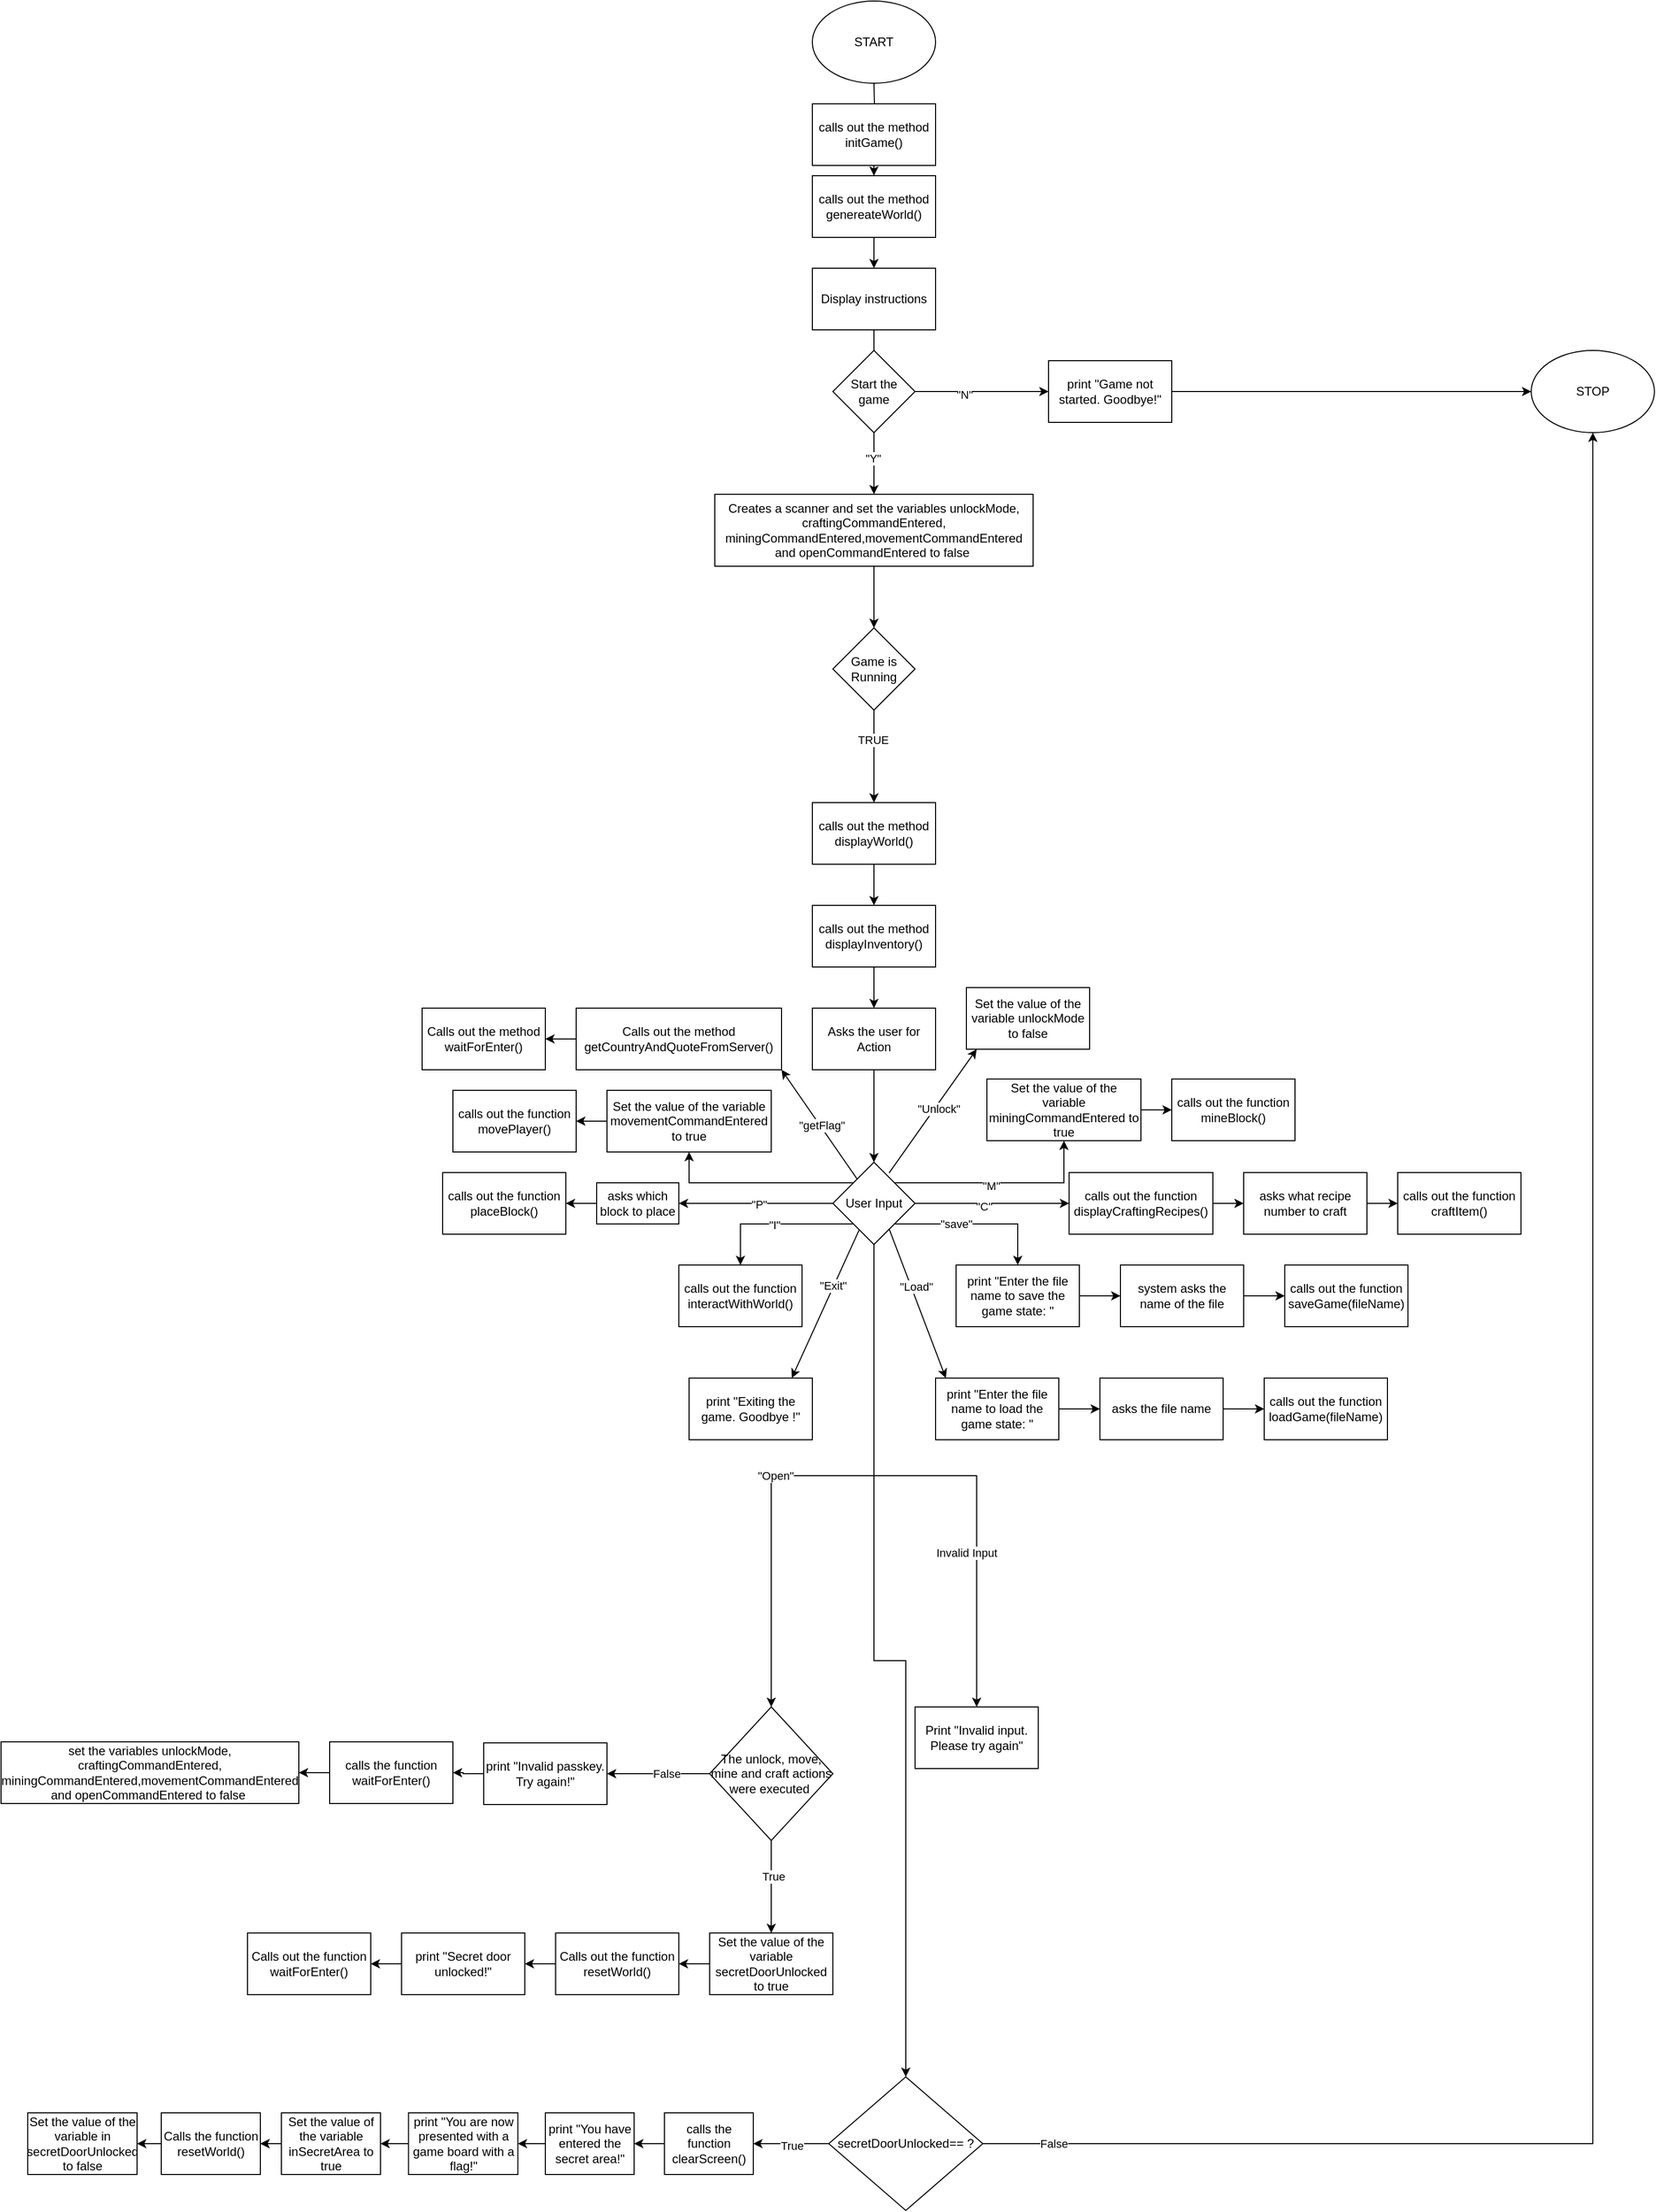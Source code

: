 <mxfile version="22.0.2" type="gitlab">
  <diagram id="C5RBs43oDa-KdzZeNtuy" name="Page-1">
    <mxGraphModel dx="1430" dy="1544" grid="1" gridSize="10" guides="1" tooltips="1" connect="1" arrows="1" fold="1" page="1" pageScale="1" pageWidth="827" pageHeight="1169" math="0" shadow="0">
      <root>
        <mxCell id="WIyWlLk6GJQsqaUBKTNV-0" />
        <mxCell id="WIyWlLk6GJQsqaUBKTNV-1" parent="WIyWlLk6GJQsqaUBKTNV-0" />
        <mxCell id="Wuy8wM-VRO0WmEnMt7Np-2" value="" style="edgeStyle=orthogonalEdgeStyle;rounded=0;orthogonalLoop=1;jettySize=auto;html=1;" edge="1" parent="WIyWlLk6GJQsqaUBKTNV-1" target="Wuy8wM-VRO0WmEnMt7Np-1">
          <mxGeometry relative="1" as="geometry">
            <mxPoint x="894.0" y="90" as="sourcePoint" />
          </mxGeometry>
        </mxCell>
        <mxCell id="Wuy8wM-VRO0WmEnMt7Np-0" value="START" style="ellipse;whiteSpace=wrap;html=1;" vertex="1" parent="WIyWlLk6GJQsqaUBKTNV-1">
          <mxGeometry x="834" y="10" width="120" height="80" as="geometry" />
        </mxCell>
        <mxCell id="Wuy8wM-VRO0WmEnMt7Np-4" value="" style="edgeStyle=orthogonalEdgeStyle;rounded=0;orthogonalLoop=1;jettySize=auto;html=1;" edge="1" parent="WIyWlLk6GJQsqaUBKTNV-1" source="Wuy8wM-VRO0WmEnMt7Np-1" target="Wuy8wM-VRO0WmEnMt7Np-3">
          <mxGeometry relative="1" as="geometry" />
        </mxCell>
        <mxCell id="Wuy8wM-VRO0WmEnMt7Np-1" value="calls out the method initGame()" style="whiteSpace=wrap;html=1;" vertex="1" parent="WIyWlLk6GJQsqaUBKTNV-1">
          <mxGeometry x="834" y="110" width="120" height="60" as="geometry" />
        </mxCell>
        <mxCell id="Wuy8wM-VRO0WmEnMt7Np-6" value="" style="edgeStyle=orthogonalEdgeStyle;rounded=0;orthogonalLoop=1;jettySize=auto;html=1;" edge="1" parent="WIyWlLk6GJQsqaUBKTNV-1" source="Wuy8wM-VRO0WmEnMt7Np-3" target="Wuy8wM-VRO0WmEnMt7Np-5">
          <mxGeometry relative="1" as="geometry" />
        </mxCell>
        <mxCell id="Wuy8wM-VRO0WmEnMt7Np-3" value="calls out the method genereateWorld()" style="whiteSpace=wrap;html=1;" vertex="1" parent="WIyWlLk6GJQsqaUBKTNV-1">
          <mxGeometry x="834" y="180" width="120" height="60" as="geometry" />
        </mxCell>
        <mxCell id="Wuy8wM-VRO0WmEnMt7Np-62" value="" style="edgeStyle=orthogonalEdgeStyle;rounded=0;orthogonalLoop=1;jettySize=auto;html=1;" edge="1" parent="WIyWlLk6GJQsqaUBKTNV-1" source="Wuy8wM-VRO0WmEnMt7Np-5">
          <mxGeometry relative="1" as="geometry">
            <mxPoint x="894.0" y="400" as="targetPoint" />
          </mxGeometry>
        </mxCell>
        <mxCell id="Wuy8wM-VRO0WmEnMt7Np-5" value="Display instructions" style="whiteSpace=wrap;html=1;" vertex="1" parent="WIyWlLk6GJQsqaUBKTNV-1">
          <mxGeometry x="834" y="270" width="120" height="60" as="geometry" />
        </mxCell>
        <mxCell id="Wuy8wM-VRO0WmEnMt7Np-10" value="" style="edgeStyle=orthogonalEdgeStyle;rounded=0;orthogonalLoop=1;jettySize=auto;html=1;" edge="1" parent="WIyWlLk6GJQsqaUBKTNV-1" source="Wuy8wM-VRO0WmEnMt7Np-7" target="Wuy8wM-VRO0WmEnMt7Np-9">
          <mxGeometry relative="1" as="geometry" />
        </mxCell>
        <mxCell id="Wuy8wM-VRO0WmEnMt7Np-11" value="TRUE" style="edgeLabel;html=1;align=center;verticalAlign=middle;resizable=0;points=[];" vertex="1" connectable="0" parent="Wuy8wM-VRO0WmEnMt7Np-10">
          <mxGeometry x="-0.356" y="-1" relative="1" as="geometry">
            <mxPoint as="offset" />
          </mxGeometry>
        </mxCell>
        <mxCell id="Wuy8wM-VRO0WmEnMt7Np-7" value="Game is Running" style="rhombus;whiteSpace=wrap;html=1;" vertex="1" parent="WIyWlLk6GJQsqaUBKTNV-1">
          <mxGeometry x="854" y="620" width="80" height="80" as="geometry" />
        </mxCell>
        <mxCell id="Wuy8wM-VRO0WmEnMt7Np-13" value="" style="edgeStyle=orthogonalEdgeStyle;rounded=0;orthogonalLoop=1;jettySize=auto;html=1;" edge="1" parent="WIyWlLk6GJQsqaUBKTNV-1" source="Wuy8wM-VRO0WmEnMt7Np-9" target="Wuy8wM-VRO0WmEnMt7Np-12">
          <mxGeometry relative="1" as="geometry" />
        </mxCell>
        <mxCell id="Wuy8wM-VRO0WmEnMt7Np-9" value="calls out the method displayWorld()" style="whiteSpace=wrap;html=1;" vertex="1" parent="WIyWlLk6GJQsqaUBKTNV-1">
          <mxGeometry x="834" y="790" width="120" height="60" as="geometry" />
        </mxCell>
        <mxCell id="Wuy8wM-VRO0WmEnMt7Np-15" value="" style="edgeStyle=orthogonalEdgeStyle;rounded=0;orthogonalLoop=1;jettySize=auto;html=1;" edge="1" parent="WIyWlLk6GJQsqaUBKTNV-1" source="Wuy8wM-VRO0WmEnMt7Np-12" target="Wuy8wM-VRO0WmEnMt7Np-14">
          <mxGeometry relative="1" as="geometry" />
        </mxCell>
        <mxCell id="Wuy8wM-VRO0WmEnMt7Np-12" value="calls out the method displayInventory()" style="whiteSpace=wrap;html=1;" vertex="1" parent="WIyWlLk6GJQsqaUBKTNV-1">
          <mxGeometry x="834" y="890" width="120" height="60" as="geometry" />
        </mxCell>
        <mxCell id="Wuy8wM-VRO0WmEnMt7Np-17" value="" style="edgeStyle=orthogonalEdgeStyle;rounded=0;orthogonalLoop=1;jettySize=auto;html=1;" edge="1" parent="WIyWlLk6GJQsqaUBKTNV-1" source="Wuy8wM-VRO0WmEnMt7Np-14" target="Wuy8wM-VRO0WmEnMt7Np-16">
          <mxGeometry relative="1" as="geometry" />
        </mxCell>
        <mxCell id="Wuy8wM-VRO0WmEnMt7Np-14" value="Asks the user for Action" style="whiteSpace=wrap;html=1;" vertex="1" parent="WIyWlLk6GJQsqaUBKTNV-1">
          <mxGeometry x="834" y="990" width="120" height="60" as="geometry" />
        </mxCell>
        <mxCell id="Wuy8wM-VRO0WmEnMt7Np-22" style="edgeStyle=orthogonalEdgeStyle;rounded=0;orthogonalLoop=1;jettySize=auto;html=1;exitX=1;exitY=0;exitDx=0;exitDy=0;" edge="1" parent="WIyWlLk6GJQsqaUBKTNV-1" source="Wuy8wM-VRO0WmEnMt7Np-16" target="Wuy8wM-VRO0WmEnMt7Np-23">
          <mxGeometry relative="1" as="geometry">
            <mxPoint x="1034" y="1110.0" as="targetPoint" />
          </mxGeometry>
        </mxCell>
        <mxCell id="Wuy8wM-VRO0WmEnMt7Np-24" value="&quot;M&quot;" style="edgeLabel;html=1;align=center;verticalAlign=middle;resizable=0;points=[];" vertex="1" connectable="0" parent="Wuy8wM-VRO0WmEnMt7Np-22">
          <mxGeometry x="-0.086" y="-3" relative="1" as="geometry">
            <mxPoint as="offset" />
          </mxGeometry>
        </mxCell>
        <mxCell id="Wuy8wM-VRO0WmEnMt7Np-25" style="edgeStyle=orthogonalEdgeStyle;rounded=0;orthogonalLoop=1;jettySize=auto;html=1;" edge="1" parent="WIyWlLk6GJQsqaUBKTNV-1" source="Wuy8wM-VRO0WmEnMt7Np-16" target="Wuy8wM-VRO0WmEnMt7Np-26">
          <mxGeometry relative="1" as="geometry">
            <mxPoint x="664" y="1180.0" as="targetPoint" />
          </mxGeometry>
        </mxCell>
        <mxCell id="Wuy8wM-VRO0WmEnMt7Np-27" value="&quot;P&quot;" style="edgeLabel;html=1;align=center;verticalAlign=middle;resizable=0;points=[];" vertex="1" connectable="0" parent="Wuy8wM-VRO0WmEnMt7Np-25">
          <mxGeometry x="-0.039" y="1" relative="1" as="geometry">
            <mxPoint as="offset" />
          </mxGeometry>
        </mxCell>
        <mxCell id="Wuy8wM-VRO0WmEnMt7Np-28" style="edgeStyle=orthogonalEdgeStyle;rounded=0;orthogonalLoop=1;jettySize=auto;html=1;" edge="1" parent="WIyWlLk6GJQsqaUBKTNV-1" source="Wuy8wM-VRO0WmEnMt7Np-16" target="Wuy8wM-VRO0WmEnMt7Np-29">
          <mxGeometry relative="1" as="geometry">
            <mxPoint x="1104" y="1180" as="targetPoint" />
          </mxGeometry>
        </mxCell>
        <mxCell id="Wuy8wM-VRO0WmEnMt7Np-30" value="&quot;C&quot;" style="edgeLabel;html=1;align=center;verticalAlign=middle;resizable=0;points=[];" vertex="1" connectable="0" parent="Wuy8wM-VRO0WmEnMt7Np-28">
          <mxGeometry x="-0.105" y="-3" relative="1" as="geometry">
            <mxPoint as="offset" />
          </mxGeometry>
        </mxCell>
        <mxCell id="Wuy8wM-VRO0WmEnMt7Np-37" style="edgeStyle=orthogonalEdgeStyle;rounded=0;orthogonalLoop=1;jettySize=auto;html=1;exitX=0;exitY=1;exitDx=0;exitDy=0;" edge="1" parent="WIyWlLk6GJQsqaUBKTNV-1" source="Wuy8wM-VRO0WmEnMt7Np-16" target="Wuy8wM-VRO0WmEnMt7Np-38">
          <mxGeometry relative="1" as="geometry">
            <mxPoint x="764.0" y="1240.0" as="targetPoint" />
          </mxGeometry>
        </mxCell>
        <mxCell id="Wuy8wM-VRO0WmEnMt7Np-39" value="&quot;I&quot;" style="edgeLabel;html=1;align=center;verticalAlign=middle;resizable=0;points=[];" vertex="1" connectable="0" parent="Wuy8wM-VRO0WmEnMt7Np-37">
          <mxGeometry x="0.032" y="1" relative="1" as="geometry">
            <mxPoint as="offset" />
          </mxGeometry>
        </mxCell>
        <mxCell id="Wuy8wM-VRO0WmEnMt7Np-40" style="edgeStyle=orthogonalEdgeStyle;rounded=0;orthogonalLoop=1;jettySize=auto;html=1;exitX=1;exitY=1;exitDx=0;exitDy=0;" edge="1" parent="WIyWlLk6GJQsqaUBKTNV-1" source="Wuy8wM-VRO0WmEnMt7Np-16" target="Wuy8wM-VRO0WmEnMt7Np-41">
          <mxGeometry relative="1" as="geometry">
            <mxPoint x="1014.0" y="1250.0" as="targetPoint" />
          </mxGeometry>
        </mxCell>
        <mxCell id="Wuy8wM-VRO0WmEnMt7Np-42" value="&quot;save&quot;" style="edgeLabel;html=1;align=center;verticalAlign=middle;resizable=0;points=[];" vertex="1" connectable="0" parent="Wuy8wM-VRO0WmEnMt7Np-40">
          <mxGeometry x="-0.249" relative="1" as="geometry">
            <mxPoint as="offset" />
          </mxGeometry>
        </mxCell>
        <mxCell id="Wuy8wM-VRO0WmEnMt7Np-80" style="edgeStyle=orthogonalEdgeStyle;rounded=0;orthogonalLoop=1;jettySize=auto;html=1;exitX=0;exitY=0;exitDx=0;exitDy=0;entryX=0.5;entryY=1;entryDx=0;entryDy=0;" edge="1" parent="WIyWlLk6GJQsqaUBKTNV-1" source="Wuy8wM-VRO0WmEnMt7Np-16" target="Wuy8wM-VRO0WmEnMt7Np-21">
          <mxGeometry relative="1" as="geometry" />
        </mxCell>
        <mxCell id="Wuy8wM-VRO0WmEnMt7Np-82" value="" style="edgeStyle=orthogonalEdgeStyle;rounded=0;orthogonalLoop=1;jettySize=auto;html=1;" edge="1" parent="WIyWlLk6GJQsqaUBKTNV-1" source="Wuy8wM-VRO0WmEnMt7Np-16" target="Wuy8wM-VRO0WmEnMt7Np-81">
          <mxGeometry relative="1" as="geometry" />
        </mxCell>
        <mxCell id="Wuy8wM-VRO0WmEnMt7Np-83" value="&quot;Open&quot;" style="edgeLabel;html=1;align=center;verticalAlign=middle;resizable=0;points=[];" vertex="1" connectable="0" parent="Wuy8wM-VRO0WmEnMt7Np-82">
          <mxGeometry x="0.167" relative="1" as="geometry">
            <mxPoint as="offset" />
          </mxGeometry>
        </mxCell>
        <mxCell id="Wuy8wM-VRO0WmEnMt7Np-108" style="edgeStyle=orthogonalEdgeStyle;rounded=0;orthogonalLoop=1;jettySize=auto;html=1;entryX=0.5;entryY=0;entryDx=0;entryDy=0;" edge="1" parent="WIyWlLk6GJQsqaUBKTNV-1" source="Wuy8wM-VRO0WmEnMt7Np-16" target="Wuy8wM-VRO0WmEnMt7Np-106">
          <mxGeometry relative="1" as="geometry">
            <mxPoint x="934" y="1670" as="targetPoint" />
          </mxGeometry>
        </mxCell>
        <mxCell id="Wuy8wM-VRO0WmEnMt7Np-109" value="Invalid Input" style="edgeLabel;html=1;align=center;verticalAlign=middle;resizable=0;points=[];" vertex="1" connectable="0" parent="Wuy8wM-VRO0WmEnMt7Np-108">
          <mxGeometry x="0.014" relative="1" as="geometry">
            <mxPoint x="36" y="75" as="offset" />
          </mxGeometry>
        </mxCell>
        <mxCell id="Wuy8wM-VRO0WmEnMt7Np-111" style="edgeStyle=orthogonalEdgeStyle;rounded=0;orthogonalLoop=1;jettySize=auto;html=1;" edge="1" parent="WIyWlLk6GJQsqaUBKTNV-1" source="Wuy8wM-VRO0WmEnMt7Np-16" target="Wuy8wM-VRO0WmEnMt7Np-112">
          <mxGeometry relative="1" as="geometry">
            <mxPoint x="894.0" y="2041.429" as="targetPoint" />
          </mxGeometry>
        </mxCell>
        <mxCell id="Wuy8wM-VRO0WmEnMt7Np-16" value="User Input" style="rhombus;whiteSpace=wrap;html=1;" vertex="1" parent="WIyWlLk6GJQsqaUBKTNV-1">
          <mxGeometry x="854" y="1140" width="80" height="80" as="geometry" />
        </mxCell>
        <mxCell id="Wuy8wM-VRO0WmEnMt7Np-85" value="" style="edgeStyle=orthogonalEdgeStyle;rounded=0;orthogonalLoop=1;jettySize=auto;html=1;" edge="1" parent="WIyWlLk6GJQsqaUBKTNV-1" source="Wuy8wM-VRO0WmEnMt7Np-21" target="Wuy8wM-VRO0WmEnMt7Np-84">
          <mxGeometry relative="1" as="geometry" />
        </mxCell>
        <mxCell id="Wuy8wM-VRO0WmEnMt7Np-21" value="Set the value of the variable movementCommandEntered to true" style="rounded=0;whiteSpace=wrap;html=1;" vertex="1" parent="WIyWlLk6GJQsqaUBKTNV-1">
          <mxGeometry x="634" y="1070" width="160" height="60" as="geometry" />
        </mxCell>
        <mxCell id="Wuy8wM-VRO0WmEnMt7Np-87" value="" style="edgeStyle=orthogonalEdgeStyle;rounded=0;orthogonalLoop=1;jettySize=auto;html=1;" edge="1" parent="WIyWlLk6GJQsqaUBKTNV-1" source="Wuy8wM-VRO0WmEnMt7Np-23" target="Wuy8wM-VRO0WmEnMt7Np-86">
          <mxGeometry relative="1" as="geometry" />
        </mxCell>
        <mxCell id="Wuy8wM-VRO0WmEnMt7Np-23" value="Set the value of the variable miningCommandEntered to true" style="rounded=0;whiteSpace=wrap;html=1;" vertex="1" parent="WIyWlLk6GJQsqaUBKTNV-1">
          <mxGeometry x="1004" y="1059" width="150" height="60" as="geometry" />
        </mxCell>
        <mxCell id="Wuy8wM-VRO0WmEnMt7Np-32" value="" style="edgeStyle=orthogonalEdgeStyle;rounded=0;orthogonalLoop=1;jettySize=auto;html=1;" edge="1" parent="WIyWlLk6GJQsqaUBKTNV-1" source="Wuy8wM-VRO0WmEnMt7Np-26" target="Wuy8wM-VRO0WmEnMt7Np-31">
          <mxGeometry relative="1" as="geometry" />
        </mxCell>
        <mxCell id="Wuy8wM-VRO0WmEnMt7Np-26" value="asks which block to place" style="rounded=0;whiteSpace=wrap;html=1;" vertex="1" parent="WIyWlLk6GJQsqaUBKTNV-1">
          <mxGeometry x="624" y="1160" width="80" height="40" as="geometry" />
        </mxCell>
        <mxCell id="Wuy8wM-VRO0WmEnMt7Np-34" value="" style="edgeStyle=orthogonalEdgeStyle;rounded=0;orthogonalLoop=1;jettySize=auto;html=1;" edge="1" parent="WIyWlLk6GJQsqaUBKTNV-1" source="Wuy8wM-VRO0WmEnMt7Np-29" target="Wuy8wM-VRO0WmEnMt7Np-33">
          <mxGeometry relative="1" as="geometry" />
        </mxCell>
        <mxCell id="Wuy8wM-VRO0WmEnMt7Np-29" value="calls out the function displayCraftingRecipes()" style="rounded=0;whiteSpace=wrap;html=1;" vertex="1" parent="WIyWlLk6GJQsqaUBKTNV-1">
          <mxGeometry x="1084" y="1150" width="140" height="60" as="geometry" />
        </mxCell>
        <mxCell id="Wuy8wM-VRO0WmEnMt7Np-31" value="calls out the function placeBlock()" style="rounded=0;whiteSpace=wrap;html=1;" vertex="1" parent="WIyWlLk6GJQsqaUBKTNV-1">
          <mxGeometry x="474" y="1150.0" width="120" height="60" as="geometry" />
        </mxCell>
        <mxCell id="Wuy8wM-VRO0WmEnMt7Np-36" value="" style="edgeStyle=orthogonalEdgeStyle;rounded=0;orthogonalLoop=1;jettySize=auto;html=1;" edge="1" parent="WIyWlLk6GJQsqaUBKTNV-1" source="Wuy8wM-VRO0WmEnMt7Np-33" target="Wuy8wM-VRO0WmEnMt7Np-35">
          <mxGeometry relative="1" as="geometry" />
        </mxCell>
        <mxCell id="Wuy8wM-VRO0WmEnMt7Np-33" value="asks what recipe number to craft" style="rounded=0;whiteSpace=wrap;html=1;" vertex="1" parent="WIyWlLk6GJQsqaUBKTNV-1">
          <mxGeometry x="1254" y="1150" width="120" height="60" as="geometry" />
        </mxCell>
        <mxCell id="Wuy8wM-VRO0WmEnMt7Np-35" value="calls out the function craftItem()" style="whiteSpace=wrap;html=1;rounded=0;" vertex="1" parent="WIyWlLk6GJQsqaUBKTNV-1">
          <mxGeometry x="1404" y="1150" width="120" height="60" as="geometry" />
        </mxCell>
        <mxCell id="Wuy8wM-VRO0WmEnMt7Np-38" value="calls out the function interactWithWorld()" style="rounded=0;whiteSpace=wrap;html=1;" vertex="1" parent="WIyWlLk6GJQsqaUBKTNV-1">
          <mxGeometry x="704.0" y="1240.0" width="120" height="60" as="geometry" />
        </mxCell>
        <mxCell id="Wuy8wM-VRO0WmEnMt7Np-44" value="" style="edgeStyle=orthogonalEdgeStyle;rounded=0;orthogonalLoop=1;jettySize=auto;html=1;" edge="1" parent="WIyWlLk6GJQsqaUBKTNV-1" source="Wuy8wM-VRO0WmEnMt7Np-41" target="Wuy8wM-VRO0WmEnMt7Np-43">
          <mxGeometry relative="1" as="geometry" />
        </mxCell>
        <mxCell id="Wuy8wM-VRO0WmEnMt7Np-41" value="print &quot;Enter the file name to save the game state: &lt;span style=&quot;background-color: initial;&quot;&gt;&quot;&lt;/span&gt;" style="rounded=0;whiteSpace=wrap;html=1;" vertex="1" parent="WIyWlLk6GJQsqaUBKTNV-1">
          <mxGeometry x="974.0" y="1240.0" width="120" height="60" as="geometry" />
        </mxCell>
        <mxCell id="Wuy8wM-VRO0WmEnMt7Np-46" value="" style="edgeStyle=orthogonalEdgeStyle;rounded=0;orthogonalLoop=1;jettySize=auto;html=1;" edge="1" parent="WIyWlLk6GJQsqaUBKTNV-1" source="Wuy8wM-VRO0WmEnMt7Np-43" target="Wuy8wM-VRO0WmEnMt7Np-45">
          <mxGeometry relative="1" as="geometry" />
        </mxCell>
        <mxCell id="Wuy8wM-VRO0WmEnMt7Np-43" value="system asks the name of the file" style="whiteSpace=wrap;html=1;rounded=0;" vertex="1" parent="WIyWlLk6GJQsqaUBKTNV-1">
          <mxGeometry x="1134.0" y="1240.0" width="120" height="60" as="geometry" />
        </mxCell>
        <mxCell id="Wuy8wM-VRO0WmEnMt7Np-45" value="calls out the function saveGame(fileName)" style="whiteSpace=wrap;html=1;rounded=0;" vertex="1" parent="WIyWlLk6GJQsqaUBKTNV-1">
          <mxGeometry x="1294.0" y="1240.0" width="120" height="60" as="geometry" />
        </mxCell>
        <mxCell id="Wuy8wM-VRO0WmEnMt7Np-48" value="" style="endArrow=classic;html=1;rounded=0;exitX=0.684;exitY=0.809;exitDx=0;exitDy=0;exitPerimeter=0;" edge="1" parent="WIyWlLk6GJQsqaUBKTNV-1" source="Wuy8wM-VRO0WmEnMt7Np-16">
          <mxGeometry width="50" height="50" relative="1" as="geometry">
            <mxPoint x="884" y="1270" as="sourcePoint" />
            <mxPoint x="964" y="1350" as="targetPoint" />
          </mxGeometry>
        </mxCell>
        <mxCell id="Wuy8wM-VRO0WmEnMt7Np-50" value="&quot;Load&quot;" style="edgeLabel;html=1;align=center;verticalAlign=middle;resizable=0;points=[];" vertex="1" connectable="0" parent="Wuy8wM-VRO0WmEnMt7Np-48">
          <mxGeometry x="-0.111" y="-1" relative="1" as="geometry">
            <mxPoint x="2" y="-9" as="offset" />
          </mxGeometry>
        </mxCell>
        <mxCell id="Wuy8wM-VRO0WmEnMt7Np-55" value="" style="edgeStyle=orthogonalEdgeStyle;rounded=0;orthogonalLoop=1;jettySize=auto;html=1;" edge="1" parent="WIyWlLk6GJQsqaUBKTNV-1" source="Wuy8wM-VRO0WmEnMt7Np-49" target="Wuy8wM-VRO0WmEnMt7Np-54">
          <mxGeometry relative="1" as="geometry" />
        </mxCell>
        <mxCell id="Wuy8wM-VRO0WmEnMt7Np-49" value="print &quot;Enter the file name to load the game state: &quot;" style="rounded=0;whiteSpace=wrap;html=1;" vertex="1" parent="WIyWlLk6GJQsqaUBKTNV-1">
          <mxGeometry x="954" y="1350" width="120" height="60" as="geometry" />
        </mxCell>
        <mxCell id="Wuy8wM-VRO0WmEnMt7Np-51" value="" style="endArrow=classic;html=1;rounded=0;exitX=0.318;exitY=0.827;exitDx=0;exitDy=0;exitPerimeter=0;" edge="1" parent="WIyWlLk6GJQsqaUBKTNV-1" source="Wuy8wM-VRO0WmEnMt7Np-16">
          <mxGeometry width="50" height="50" relative="1" as="geometry">
            <mxPoint x="884" y="1200" as="sourcePoint" />
            <mxPoint x="814" y="1350" as="targetPoint" />
          </mxGeometry>
        </mxCell>
        <mxCell id="Wuy8wM-VRO0WmEnMt7Np-53" value="&quot;Exit&quot;" style="edgeLabel;html=1;align=center;verticalAlign=middle;resizable=0;points=[];" vertex="1" connectable="0" parent="Wuy8wM-VRO0WmEnMt7Np-51">
          <mxGeometry x="0.101" y="2" relative="1" as="geometry">
            <mxPoint x="9" y="-26" as="offset" />
          </mxGeometry>
        </mxCell>
        <mxCell id="Wuy8wM-VRO0WmEnMt7Np-52" value="print &quot;Exiting the game. Goodbye !&quot;" style="rounded=0;whiteSpace=wrap;html=1;" vertex="1" parent="WIyWlLk6GJQsqaUBKTNV-1">
          <mxGeometry x="714" y="1350" width="120" height="60" as="geometry" />
        </mxCell>
        <mxCell id="Wuy8wM-VRO0WmEnMt7Np-57" value="" style="edgeStyle=orthogonalEdgeStyle;rounded=0;orthogonalLoop=1;jettySize=auto;html=1;" edge="1" parent="WIyWlLk6GJQsqaUBKTNV-1" source="Wuy8wM-VRO0WmEnMt7Np-54" target="Wuy8wM-VRO0WmEnMt7Np-56">
          <mxGeometry relative="1" as="geometry" />
        </mxCell>
        <mxCell id="Wuy8wM-VRO0WmEnMt7Np-54" value="asks the file name" style="whiteSpace=wrap;html=1;rounded=0;" vertex="1" parent="WIyWlLk6GJQsqaUBKTNV-1">
          <mxGeometry x="1114" y="1350" width="120" height="60" as="geometry" />
        </mxCell>
        <mxCell id="Wuy8wM-VRO0WmEnMt7Np-56" value="calls out the function loadGame(fileName)" style="whiteSpace=wrap;html=1;rounded=0;" vertex="1" parent="WIyWlLk6GJQsqaUBKTNV-1">
          <mxGeometry x="1274" y="1350" width="120" height="60" as="geometry" />
        </mxCell>
        <mxCell id="Wuy8wM-VRO0WmEnMt7Np-58" value="" style="endArrow=classic;html=1;rounded=0;exitX=0.684;exitY=0.13;exitDx=0;exitDy=0;exitPerimeter=0;" edge="1" parent="WIyWlLk6GJQsqaUBKTNV-1" source="Wuy8wM-VRO0WmEnMt7Np-16">
          <mxGeometry width="50" height="50" relative="1" as="geometry">
            <mxPoint x="924" y="1180" as="sourcePoint" />
            <mxPoint x="994" y="1030" as="targetPoint" />
          </mxGeometry>
        </mxCell>
        <mxCell id="Wuy8wM-VRO0WmEnMt7Np-60" value="&quot;Unlock&quot;" style="edgeLabel;html=1;align=center;verticalAlign=middle;resizable=0;points=[];" vertex="1" connectable="0" parent="Wuy8wM-VRO0WmEnMt7Np-58">
          <mxGeometry x="0.066" y="-3" relative="1" as="geometry">
            <mxPoint as="offset" />
          </mxGeometry>
        </mxCell>
        <mxCell id="Wuy8wM-VRO0WmEnMt7Np-59" value="Set the value of the variable unlockMode to false" style="rounded=0;whiteSpace=wrap;html=1;" vertex="1" parent="WIyWlLk6GJQsqaUBKTNV-1">
          <mxGeometry x="984" y="970" width="120" height="60" as="geometry" />
        </mxCell>
        <mxCell id="Wuy8wM-VRO0WmEnMt7Np-63" style="edgeStyle=orthogonalEdgeStyle;rounded=0;orthogonalLoop=1;jettySize=auto;html=1;" edge="1" parent="WIyWlLk6GJQsqaUBKTNV-1" source="Wuy8wM-VRO0WmEnMt7Np-61" target="Wuy8wM-VRO0WmEnMt7Np-7">
          <mxGeometry relative="1" as="geometry" />
        </mxCell>
        <mxCell id="Wuy8wM-VRO0WmEnMt7Np-61" value="Creates a scanner and set the variables unlockMode, craftingCommandEntered, miningCommandEntered,movementCommandEntered and openCommandEntered to false&amp;nbsp;" style="whiteSpace=wrap;html=1;" vertex="1" parent="WIyWlLk6GJQsqaUBKTNV-1">
          <mxGeometry x="739" y="490" width="310" height="70" as="geometry" />
        </mxCell>
        <mxCell id="Wuy8wM-VRO0WmEnMt7Np-66" style="edgeStyle=orthogonalEdgeStyle;rounded=0;orthogonalLoop=1;jettySize=auto;html=1;entryX=0.5;entryY=0;entryDx=0;entryDy=0;" edge="1" parent="WIyWlLk6GJQsqaUBKTNV-1" source="Wuy8wM-VRO0WmEnMt7Np-65" target="Wuy8wM-VRO0WmEnMt7Np-61">
          <mxGeometry relative="1" as="geometry" />
        </mxCell>
        <mxCell id="Wuy8wM-VRO0WmEnMt7Np-72" value="&quot;Y&quot;" style="edgeLabel;html=1;align=center;verticalAlign=middle;resizable=0;points=[];" vertex="1" connectable="0" parent="Wuy8wM-VRO0WmEnMt7Np-66">
          <mxGeometry x="-0.159" y="-1" relative="1" as="geometry">
            <mxPoint as="offset" />
          </mxGeometry>
        </mxCell>
        <mxCell id="Wuy8wM-VRO0WmEnMt7Np-68" value="" style="edgeStyle=orthogonalEdgeStyle;rounded=0;orthogonalLoop=1;jettySize=auto;html=1;" edge="1" parent="WIyWlLk6GJQsqaUBKTNV-1" source="Wuy8wM-VRO0WmEnMt7Np-65" target="Wuy8wM-VRO0WmEnMt7Np-67">
          <mxGeometry relative="1" as="geometry" />
        </mxCell>
        <mxCell id="Wuy8wM-VRO0WmEnMt7Np-71" value="&quot;N&quot;" style="edgeLabel;html=1;align=center;verticalAlign=middle;resizable=0;points=[];" vertex="1" connectable="0" parent="Wuy8wM-VRO0WmEnMt7Np-68">
          <mxGeometry x="-0.26" y="-3" relative="1" as="geometry">
            <mxPoint as="offset" />
          </mxGeometry>
        </mxCell>
        <mxCell id="Wuy8wM-VRO0WmEnMt7Np-65" value="Start the game" style="rhombus;whiteSpace=wrap;html=1;" vertex="1" parent="WIyWlLk6GJQsqaUBKTNV-1">
          <mxGeometry x="854" y="350" width="80" height="80" as="geometry" />
        </mxCell>
        <mxCell id="Wuy8wM-VRO0WmEnMt7Np-70" style="edgeStyle=orthogonalEdgeStyle;rounded=0;orthogonalLoop=1;jettySize=auto;html=1;entryX=0;entryY=0.5;entryDx=0;entryDy=0;" edge="1" parent="WIyWlLk6GJQsqaUBKTNV-1" source="Wuy8wM-VRO0WmEnMt7Np-67" target="Wuy8wM-VRO0WmEnMt7Np-69">
          <mxGeometry relative="1" as="geometry" />
        </mxCell>
        <mxCell id="Wuy8wM-VRO0WmEnMt7Np-67" value="print &quot;Game not started. Goodbye!&quot;" style="whiteSpace=wrap;html=1;" vertex="1" parent="WIyWlLk6GJQsqaUBKTNV-1">
          <mxGeometry x="1064" y="360" width="120" height="60" as="geometry" />
        </mxCell>
        <mxCell id="Wuy8wM-VRO0WmEnMt7Np-69" value="STOP" style="ellipse;whiteSpace=wrap;html=1;" vertex="1" parent="WIyWlLk6GJQsqaUBKTNV-1">
          <mxGeometry x="1534" y="350" width="120" height="80" as="geometry" />
        </mxCell>
        <mxCell id="Wuy8wM-VRO0WmEnMt7Np-75" value="" style="endArrow=classic;html=1;rounded=0;" edge="1" parent="WIyWlLk6GJQsqaUBKTNV-1" source="Wuy8wM-VRO0WmEnMt7Np-16">
          <mxGeometry width="50" height="50" relative="1" as="geometry">
            <mxPoint x="804" y="1090" as="sourcePoint" />
            <mxPoint x="804" y="1050" as="targetPoint" />
            <Array as="points" />
          </mxGeometry>
        </mxCell>
        <mxCell id="Wuy8wM-VRO0WmEnMt7Np-77" value="&quot;getFlag&quot;" style="edgeLabel;html=1;align=center;verticalAlign=middle;resizable=0;points=[];" vertex="1" connectable="0" parent="Wuy8wM-VRO0WmEnMt7Np-75">
          <mxGeometry x="-0.024" y="-1" relative="1" as="geometry">
            <mxPoint as="offset" />
          </mxGeometry>
        </mxCell>
        <mxCell id="Wuy8wM-VRO0WmEnMt7Np-79" value="" style="edgeStyle=orthogonalEdgeStyle;rounded=0;orthogonalLoop=1;jettySize=auto;html=1;" edge="1" parent="WIyWlLk6GJQsqaUBKTNV-1" source="Wuy8wM-VRO0WmEnMt7Np-76" target="Wuy8wM-VRO0WmEnMt7Np-78">
          <mxGeometry relative="1" as="geometry" />
        </mxCell>
        <mxCell id="Wuy8wM-VRO0WmEnMt7Np-76" value="Calls out the method getCountryAndQuoteFromServer()" style="rounded=0;whiteSpace=wrap;html=1;" vertex="1" parent="WIyWlLk6GJQsqaUBKTNV-1">
          <mxGeometry x="604" y="990" width="200" height="60" as="geometry" />
        </mxCell>
        <mxCell id="Wuy8wM-VRO0WmEnMt7Np-78" value="Calls out the method waitForEnter()" style="whiteSpace=wrap;html=1;rounded=0;" vertex="1" parent="WIyWlLk6GJQsqaUBKTNV-1">
          <mxGeometry x="454" y="990" width="120" height="60" as="geometry" />
        </mxCell>
        <mxCell id="Wuy8wM-VRO0WmEnMt7Np-89" value="" style="edgeStyle=orthogonalEdgeStyle;rounded=0;orthogonalLoop=1;jettySize=auto;html=1;" edge="1" parent="WIyWlLk6GJQsqaUBKTNV-1" source="Wuy8wM-VRO0WmEnMt7Np-81" target="Wuy8wM-VRO0WmEnMt7Np-88">
          <mxGeometry relative="1" as="geometry" />
        </mxCell>
        <mxCell id="Wuy8wM-VRO0WmEnMt7Np-94" value="False" style="edgeLabel;html=1;align=center;verticalAlign=middle;resizable=0;points=[];" vertex="1" connectable="0" parent="Wuy8wM-VRO0WmEnMt7Np-89">
          <mxGeometry x="-0.164" relative="1" as="geometry">
            <mxPoint as="offset" />
          </mxGeometry>
        </mxCell>
        <mxCell id="Wuy8wM-VRO0WmEnMt7Np-96" value="" style="edgeStyle=orthogonalEdgeStyle;rounded=0;orthogonalLoop=1;jettySize=auto;html=1;" edge="1" parent="WIyWlLk6GJQsqaUBKTNV-1" source="Wuy8wM-VRO0WmEnMt7Np-81" target="Wuy8wM-VRO0WmEnMt7Np-95">
          <mxGeometry relative="1" as="geometry" />
        </mxCell>
        <mxCell id="Wuy8wM-VRO0WmEnMt7Np-97" value="True" style="edgeLabel;html=1;align=center;verticalAlign=middle;resizable=0;points=[];" vertex="1" connectable="0" parent="Wuy8wM-VRO0WmEnMt7Np-96">
          <mxGeometry x="-0.224" y="2" relative="1" as="geometry">
            <mxPoint as="offset" />
          </mxGeometry>
        </mxCell>
        <mxCell id="Wuy8wM-VRO0WmEnMt7Np-81" value="The unlock, move, mine and craft actions were executed&amp;nbsp;" style="rhombus;whiteSpace=wrap;html=1;" vertex="1" parent="WIyWlLk6GJQsqaUBKTNV-1">
          <mxGeometry x="734" y="1670" width="120" height="130" as="geometry" />
        </mxCell>
        <mxCell id="Wuy8wM-VRO0WmEnMt7Np-84" value="calls out the function movePlayer()" style="rounded=0;whiteSpace=wrap;html=1;" vertex="1" parent="WIyWlLk6GJQsqaUBKTNV-1">
          <mxGeometry x="484" y="1070" width="120" height="60" as="geometry" />
        </mxCell>
        <mxCell id="Wuy8wM-VRO0WmEnMt7Np-86" value="calls out the function mineBlock()" style="rounded=0;whiteSpace=wrap;html=1;" vertex="1" parent="WIyWlLk6GJQsqaUBKTNV-1">
          <mxGeometry x="1184" y="1059.0" width="120" height="60" as="geometry" />
        </mxCell>
        <mxCell id="Wuy8wM-VRO0WmEnMt7Np-91" value="" style="edgeStyle=orthogonalEdgeStyle;rounded=0;orthogonalLoop=1;jettySize=auto;html=1;" edge="1" parent="WIyWlLk6GJQsqaUBKTNV-1" source="Wuy8wM-VRO0WmEnMt7Np-88" target="Wuy8wM-VRO0WmEnMt7Np-90">
          <mxGeometry relative="1" as="geometry" />
        </mxCell>
        <mxCell id="Wuy8wM-VRO0WmEnMt7Np-88" value="print &quot;Invalid passkey. Try again!&quot;" style="whiteSpace=wrap;html=1;" vertex="1" parent="WIyWlLk6GJQsqaUBKTNV-1">
          <mxGeometry x="514" y="1705" width="120" height="60" as="geometry" />
        </mxCell>
        <mxCell id="Wuy8wM-VRO0WmEnMt7Np-93" value="" style="edgeStyle=orthogonalEdgeStyle;rounded=0;orthogonalLoop=1;jettySize=auto;html=1;" edge="1" parent="WIyWlLk6GJQsqaUBKTNV-1" source="Wuy8wM-VRO0WmEnMt7Np-90" target="Wuy8wM-VRO0WmEnMt7Np-92">
          <mxGeometry relative="1" as="geometry" />
        </mxCell>
        <mxCell id="Wuy8wM-VRO0WmEnMt7Np-90" value="calls the function waitForEnter()" style="whiteSpace=wrap;html=1;" vertex="1" parent="WIyWlLk6GJQsqaUBKTNV-1">
          <mxGeometry x="364" y="1704" width="120" height="60" as="geometry" />
        </mxCell>
        <mxCell id="Wuy8wM-VRO0WmEnMt7Np-92" value="set the variables unlockMode, craftingCommandEntered, miningCommandEntered,movementCommandEntered and openCommandEntered to false&amp;nbsp;" style="whiteSpace=wrap;html=1;" vertex="1" parent="WIyWlLk6GJQsqaUBKTNV-1">
          <mxGeometry x="44" y="1704" width="290" height="60" as="geometry" />
        </mxCell>
        <mxCell id="Wuy8wM-VRO0WmEnMt7Np-99" value="" style="edgeStyle=orthogonalEdgeStyle;rounded=0;orthogonalLoop=1;jettySize=auto;html=1;" edge="1" parent="WIyWlLk6GJQsqaUBKTNV-1" source="Wuy8wM-VRO0WmEnMt7Np-95" target="Wuy8wM-VRO0WmEnMt7Np-98">
          <mxGeometry relative="1" as="geometry" />
        </mxCell>
        <mxCell id="Wuy8wM-VRO0WmEnMt7Np-95" value="Set the value of the variable secretDoorUnlocked to true" style="whiteSpace=wrap;html=1;" vertex="1" parent="WIyWlLk6GJQsqaUBKTNV-1">
          <mxGeometry x="734" y="1890" width="120" height="60" as="geometry" />
        </mxCell>
        <mxCell id="Wuy8wM-VRO0WmEnMt7Np-101" value="" style="edgeStyle=orthogonalEdgeStyle;rounded=0;orthogonalLoop=1;jettySize=auto;html=1;" edge="1" parent="WIyWlLk6GJQsqaUBKTNV-1" source="Wuy8wM-VRO0WmEnMt7Np-98" target="Wuy8wM-VRO0WmEnMt7Np-100">
          <mxGeometry relative="1" as="geometry" />
        </mxCell>
        <mxCell id="Wuy8wM-VRO0WmEnMt7Np-98" value="Calls out the function resetWorld()" style="whiteSpace=wrap;html=1;" vertex="1" parent="WIyWlLk6GJQsqaUBKTNV-1">
          <mxGeometry x="584" y="1890" width="120" height="60" as="geometry" />
        </mxCell>
        <mxCell id="Wuy8wM-VRO0WmEnMt7Np-103" value="" style="edgeStyle=orthogonalEdgeStyle;rounded=0;orthogonalLoop=1;jettySize=auto;html=1;" edge="1" parent="WIyWlLk6GJQsqaUBKTNV-1" source="Wuy8wM-VRO0WmEnMt7Np-100" target="Wuy8wM-VRO0WmEnMt7Np-102">
          <mxGeometry relative="1" as="geometry" />
        </mxCell>
        <mxCell id="Wuy8wM-VRO0WmEnMt7Np-100" value="print &quot;Secret door unlocked!&quot;" style="whiteSpace=wrap;html=1;" vertex="1" parent="WIyWlLk6GJQsqaUBKTNV-1">
          <mxGeometry x="434" y="1890" width="120" height="60" as="geometry" />
        </mxCell>
        <mxCell id="Wuy8wM-VRO0WmEnMt7Np-102" value="Calls out the function waitForEnter()" style="whiteSpace=wrap;html=1;" vertex="1" parent="WIyWlLk6GJQsqaUBKTNV-1">
          <mxGeometry x="284" y="1890" width="120" height="60" as="geometry" />
        </mxCell>
        <mxCell id="Wuy8wM-VRO0WmEnMt7Np-106" value="Print &quot;Invalid input. Please try again&quot;" style="rounded=0;whiteSpace=wrap;html=1;" vertex="1" parent="WIyWlLk6GJQsqaUBKTNV-1">
          <mxGeometry x="934" y="1670" width="120" height="60" as="geometry" />
        </mxCell>
        <mxCell id="Wuy8wM-VRO0WmEnMt7Np-114" value="" style="edgeStyle=orthogonalEdgeStyle;rounded=0;orthogonalLoop=1;jettySize=auto;html=1;" edge="1" parent="WIyWlLk6GJQsqaUBKTNV-1" source="Wuy8wM-VRO0WmEnMt7Np-112" target="Wuy8wM-VRO0WmEnMt7Np-113">
          <mxGeometry relative="1" as="geometry" />
        </mxCell>
        <mxCell id="Wuy8wM-VRO0WmEnMt7Np-115" value="True" style="edgeLabel;html=1;align=center;verticalAlign=middle;resizable=0;points=[];" vertex="1" connectable="0" parent="Wuy8wM-VRO0WmEnMt7Np-114">
          <mxGeometry x="-0.002" y="2" relative="1" as="geometry">
            <mxPoint as="offset" />
          </mxGeometry>
        </mxCell>
        <mxCell id="Wuy8wM-VRO0WmEnMt7Np-124" style="edgeStyle=orthogonalEdgeStyle;rounded=0;orthogonalLoop=1;jettySize=auto;html=1;entryX=0.5;entryY=1;entryDx=0;entryDy=0;" edge="1" parent="WIyWlLk6GJQsqaUBKTNV-1" source="Wuy8wM-VRO0WmEnMt7Np-112" target="Wuy8wM-VRO0WmEnMt7Np-69">
          <mxGeometry relative="1" as="geometry" />
        </mxCell>
        <mxCell id="Wuy8wM-VRO0WmEnMt7Np-128" value="False" style="edgeLabel;html=1;align=center;verticalAlign=middle;resizable=0;points=[];" vertex="1" connectable="0" parent="Wuy8wM-VRO0WmEnMt7Np-124">
          <mxGeometry x="-0.939" relative="1" as="geometry">
            <mxPoint as="offset" />
          </mxGeometry>
        </mxCell>
        <mxCell id="Wuy8wM-VRO0WmEnMt7Np-112" value="secretDoorUnlocked== ?" style="rhombus;whiteSpace=wrap;html=1;" vertex="1" parent="WIyWlLk6GJQsqaUBKTNV-1">
          <mxGeometry x="850" y="2030" width="150" height="130" as="geometry" />
        </mxCell>
        <mxCell id="Wuy8wM-VRO0WmEnMt7Np-117" value="" style="edgeStyle=orthogonalEdgeStyle;rounded=0;orthogonalLoop=1;jettySize=auto;html=1;" edge="1" parent="WIyWlLk6GJQsqaUBKTNV-1" source="Wuy8wM-VRO0WmEnMt7Np-113" target="Wuy8wM-VRO0WmEnMt7Np-116">
          <mxGeometry relative="1" as="geometry" />
        </mxCell>
        <mxCell id="Wuy8wM-VRO0WmEnMt7Np-113" value="calls the function clearScreen()" style="whiteSpace=wrap;html=1;" vertex="1" parent="WIyWlLk6GJQsqaUBKTNV-1">
          <mxGeometry x="690" y="2065" width="86.5" height="60" as="geometry" />
        </mxCell>
        <mxCell id="Wuy8wM-VRO0WmEnMt7Np-119" value="" style="edgeStyle=orthogonalEdgeStyle;rounded=0;orthogonalLoop=1;jettySize=auto;html=1;" edge="1" parent="WIyWlLk6GJQsqaUBKTNV-1" source="Wuy8wM-VRO0WmEnMt7Np-116" target="Wuy8wM-VRO0WmEnMt7Np-118">
          <mxGeometry relative="1" as="geometry" />
        </mxCell>
        <mxCell id="Wuy8wM-VRO0WmEnMt7Np-116" value="print &quot;You have entered the secret area!&quot;" style="whiteSpace=wrap;html=1;" vertex="1" parent="WIyWlLk6GJQsqaUBKTNV-1">
          <mxGeometry x="574" y="2065" width="86.5" height="60" as="geometry" />
        </mxCell>
        <mxCell id="Wuy8wM-VRO0WmEnMt7Np-121" value="" style="edgeStyle=orthogonalEdgeStyle;rounded=0;orthogonalLoop=1;jettySize=auto;html=1;" edge="1" parent="WIyWlLk6GJQsqaUBKTNV-1" source="Wuy8wM-VRO0WmEnMt7Np-118" target="Wuy8wM-VRO0WmEnMt7Np-120">
          <mxGeometry relative="1" as="geometry" />
        </mxCell>
        <mxCell id="Wuy8wM-VRO0WmEnMt7Np-118" value="print&amp;nbsp;&quot;You are now presented with a game board with a flag!&quot;" style="whiteSpace=wrap;html=1;" vertex="1" parent="WIyWlLk6GJQsqaUBKTNV-1">
          <mxGeometry x="440.75" y="2065" width="106.5" height="60" as="geometry" />
        </mxCell>
        <mxCell id="Wuy8wM-VRO0WmEnMt7Np-123" value="" style="edgeStyle=orthogonalEdgeStyle;rounded=0;orthogonalLoop=1;jettySize=auto;html=1;" edge="1" parent="WIyWlLk6GJQsqaUBKTNV-1" source="Wuy8wM-VRO0WmEnMt7Np-120" target="Wuy8wM-VRO0WmEnMt7Np-122">
          <mxGeometry relative="1" as="geometry" />
        </mxCell>
        <mxCell id="Wuy8wM-VRO0WmEnMt7Np-125" value="" style="edgeStyle=orthogonalEdgeStyle;rounded=0;orthogonalLoop=1;jettySize=auto;html=1;" edge="1" parent="WIyWlLk6GJQsqaUBKTNV-1" source="Wuy8wM-VRO0WmEnMt7Np-120" target="Wuy8wM-VRO0WmEnMt7Np-122">
          <mxGeometry relative="1" as="geometry" />
        </mxCell>
        <mxCell id="Wuy8wM-VRO0WmEnMt7Np-120" value="Set the value of the variable inSecretArea to true" style="whiteSpace=wrap;html=1;" vertex="1" parent="WIyWlLk6GJQsqaUBKTNV-1">
          <mxGeometry x="317" y="2065" width="96.5" height="60" as="geometry" />
        </mxCell>
        <mxCell id="Wuy8wM-VRO0WmEnMt7Np-127" value="" style="edgeStyle=orthogonalEdgeStyle;rounded=0;orthogonalLoop=1;jettySize=auto;html=1;" edge="1" parent="WIyWlLk6GJQsqaUBKTNV-1" source="Wuy8wM-VRO0WmEnMt7Np-122" target="Wuy8wM-VRO0WmEnMt7Np-126">
          <mxGeometry relative="1" as="geometry" />
        </mxCell>
        <mxCell id="Wuy8wM-VRO0WmEnMt7Np-122" value="Calls the function resetWorld()" style="whiteSpace=wrap;html=1;" vertex="1" parent="WIyWlLk6GJQsqaUBKTNV-1">
          <mxGeometry x="200" y="2065" width="96.5" height="60" as="geometry" />
        </mxCell>
        <mxCell id="Wuy8wM-VRO0WmEnMt7Np-126" value="Set the value of the variable in secretDoorUnlocked to false" style="whiteSpace=wrap;html=1;" vertex="1" parent="WIyWlLk6GJQsqaUBKTNV-1">
          <mxGeometry x="70" y="2065" width="106.5" height="60" as="geometry" />
        </mxCell>
      </root>
    </mxGraphModel>
  </diagram>
</mxfile>
